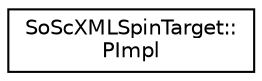 digraph "Graphical Class Hierarchy"
{
 // LATEX_PDF_SIZE
  edge [fontname="Helvetica",fontsize="10",labelfontname="Helvetica",labelfontsize="10"];
  node [fontname="Helvetica",fontsize="10",shape=record];
  rankdir="LR";
  Node0 [label="SoScXMLSpinTarget::\lPImpl",height=0.2,width=0.4,color="black", fillcolor="white", style="filled",URL="$classSoScXMLSpinTarget_1_1PImpl.html",tooltip=" "];
}
